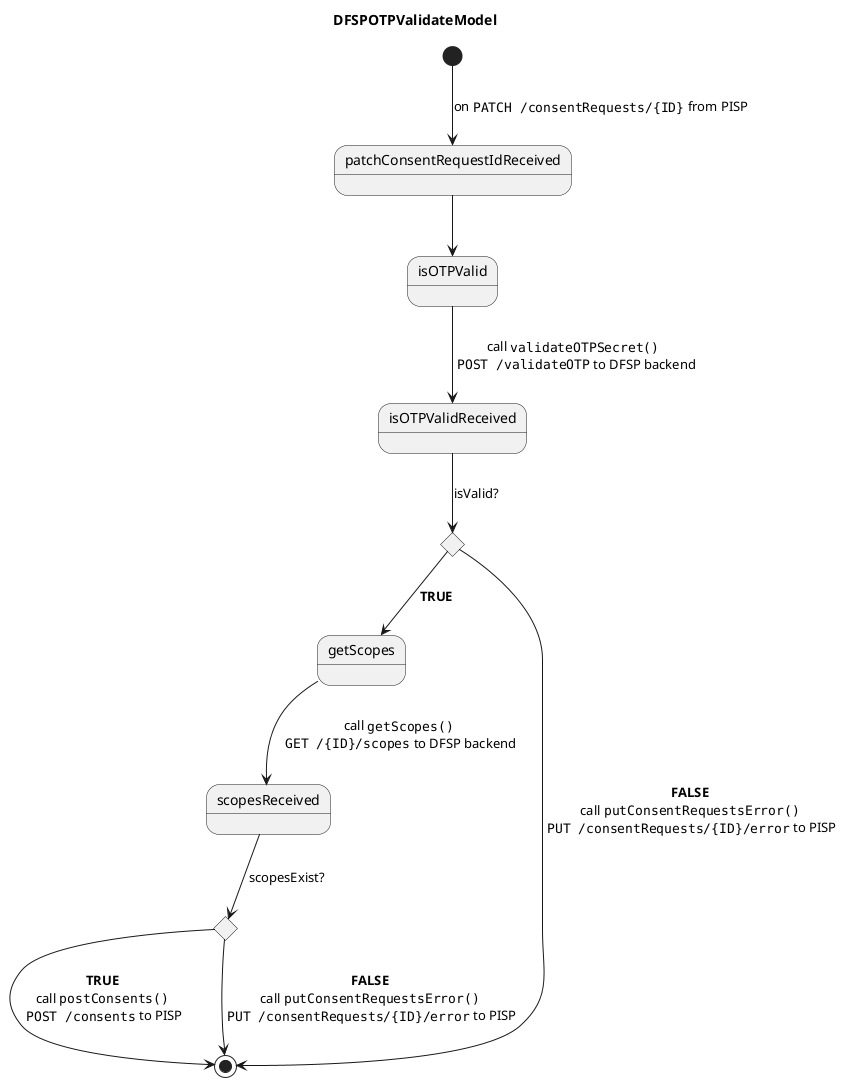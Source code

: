 @startuml DFSPOTPValidateModel

title DFSPOTPValidateModel

state isValid <<choice>>
state scopesExist <<choice>>

[*] --> patchConsentRequestIdReceived: on ""PATCH /consentRequests/{ID}"" from PISP
patchConsentRequestIdReceived --> isOTPValid
isOTPValid --> isOTPValidReceived: call ""validateOTPSecret()"" \n ""POST /validateOTP"" to DFSP backend
isOTPValidReceived --> isValid: isValid?
isValid --> getScopes:**TRUE**
getScopes --> scopesReceived: call ""getScopes()""\n ""GET /{ID}/scopes"" to DFSP backend
isValid --> [*]:**FALSE**\ncall ""putConsentRequestsError()""\n ""PUT /consentRequests/{ID}/error"" to PISP
scopesReceived --> scopesExist: scopesExist?
scopesExist --> [*]:**TRUE**\ncall ""postConsents()""\n ""POST /consents"" to PISP
scopesExist --> [*]:**FALSE**\ncall ""putConsentRequestsError()""\n ""PUT /consentRequests/{ID}/error"" to PISP

@enduml
